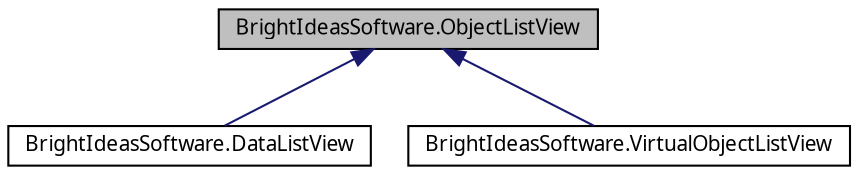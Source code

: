 digraph G
{
  edge [fontname="FreeSans.ttf",fontsize=10,labelfontname="FreeSans.ttf",labelfontsize=10];
  node [fontname="FreeSans.ttf",fontsize=10,shape=record];
  Node1 [label="BrightIdeasSoftware.ObjectListView",height=0.2,width=0.4,color="black", fillcolor="grey75", style="filled" fontcolor="black"];
  Node1 -> Node2 [dir=back,color="midnightblue",fontsize=10,style="solid",fontname="FreeSans.ttf"];
  Node2 [label="BrightIdeasSoftware.DataListView",height=0.2,width=0.4,color="black", fillcolor="white", style="filled",URL="$class_bright_ideas_software_1_1_data_list_view.html",tooltip="A DataListView is specialised to show the contents of a data source, which would..."];
  Node1 -> Node3 [dir=back,color="midnightblue",fontsize=10,style="solid",fontname="FreeSans.ttf"];
  Node3 [label="BrightIdeasSoftware.VirtualObjectListView",height=0.2,width=0.4,color="black", fillcolor="white", style="filled",URL="$class_bright_ideas_software_1_1_virtual_object_list_view.html",tooltip="A virtual object list view operates in virtual mode, that is, it only gets model..."];
}
